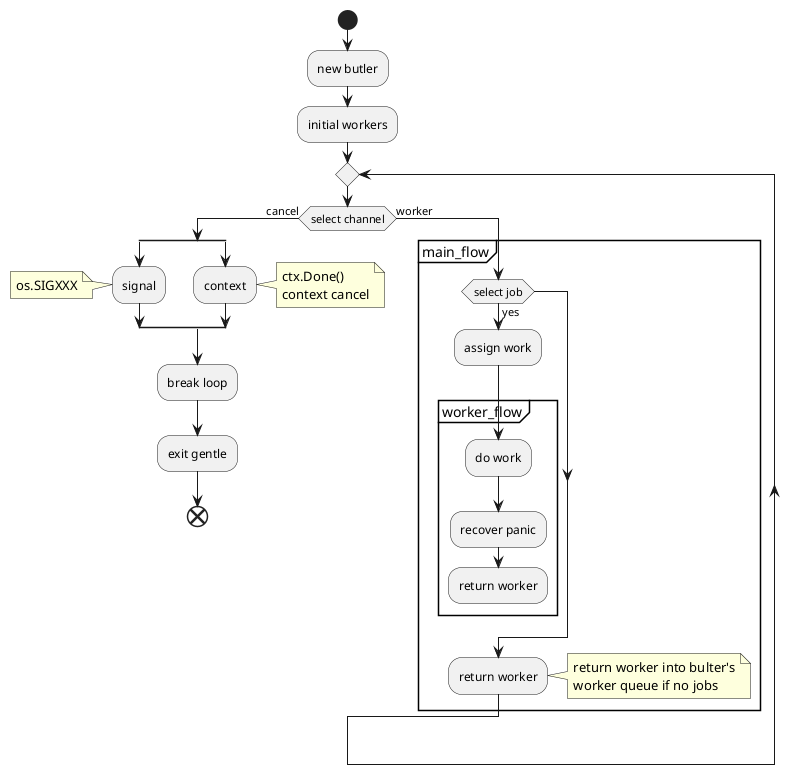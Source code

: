 @startuml butler
start

:new butler;
:initial workers;

repeat
    if (select channel) then (cancel)
        split
            :signal;
            note left
                os.SIGXXX
            end note
        split again
            :context;
            note right
                ctx.Done()
                context cancel
            end note

        end split
        :break loop;
        :exit gentle;
        end

    else (worker)
        partition main_flow{
            if (select job) then (yes)
                :assign work;
                partition worker_flow{
                    :do work;
                    :recover panic;
                    :return worker;
                }
                detach
            endif
            :return worker;
            note right
                return worker into bulter's
                worker queue if no jobs
            end note
        }
    endif

repeat while


@enduml